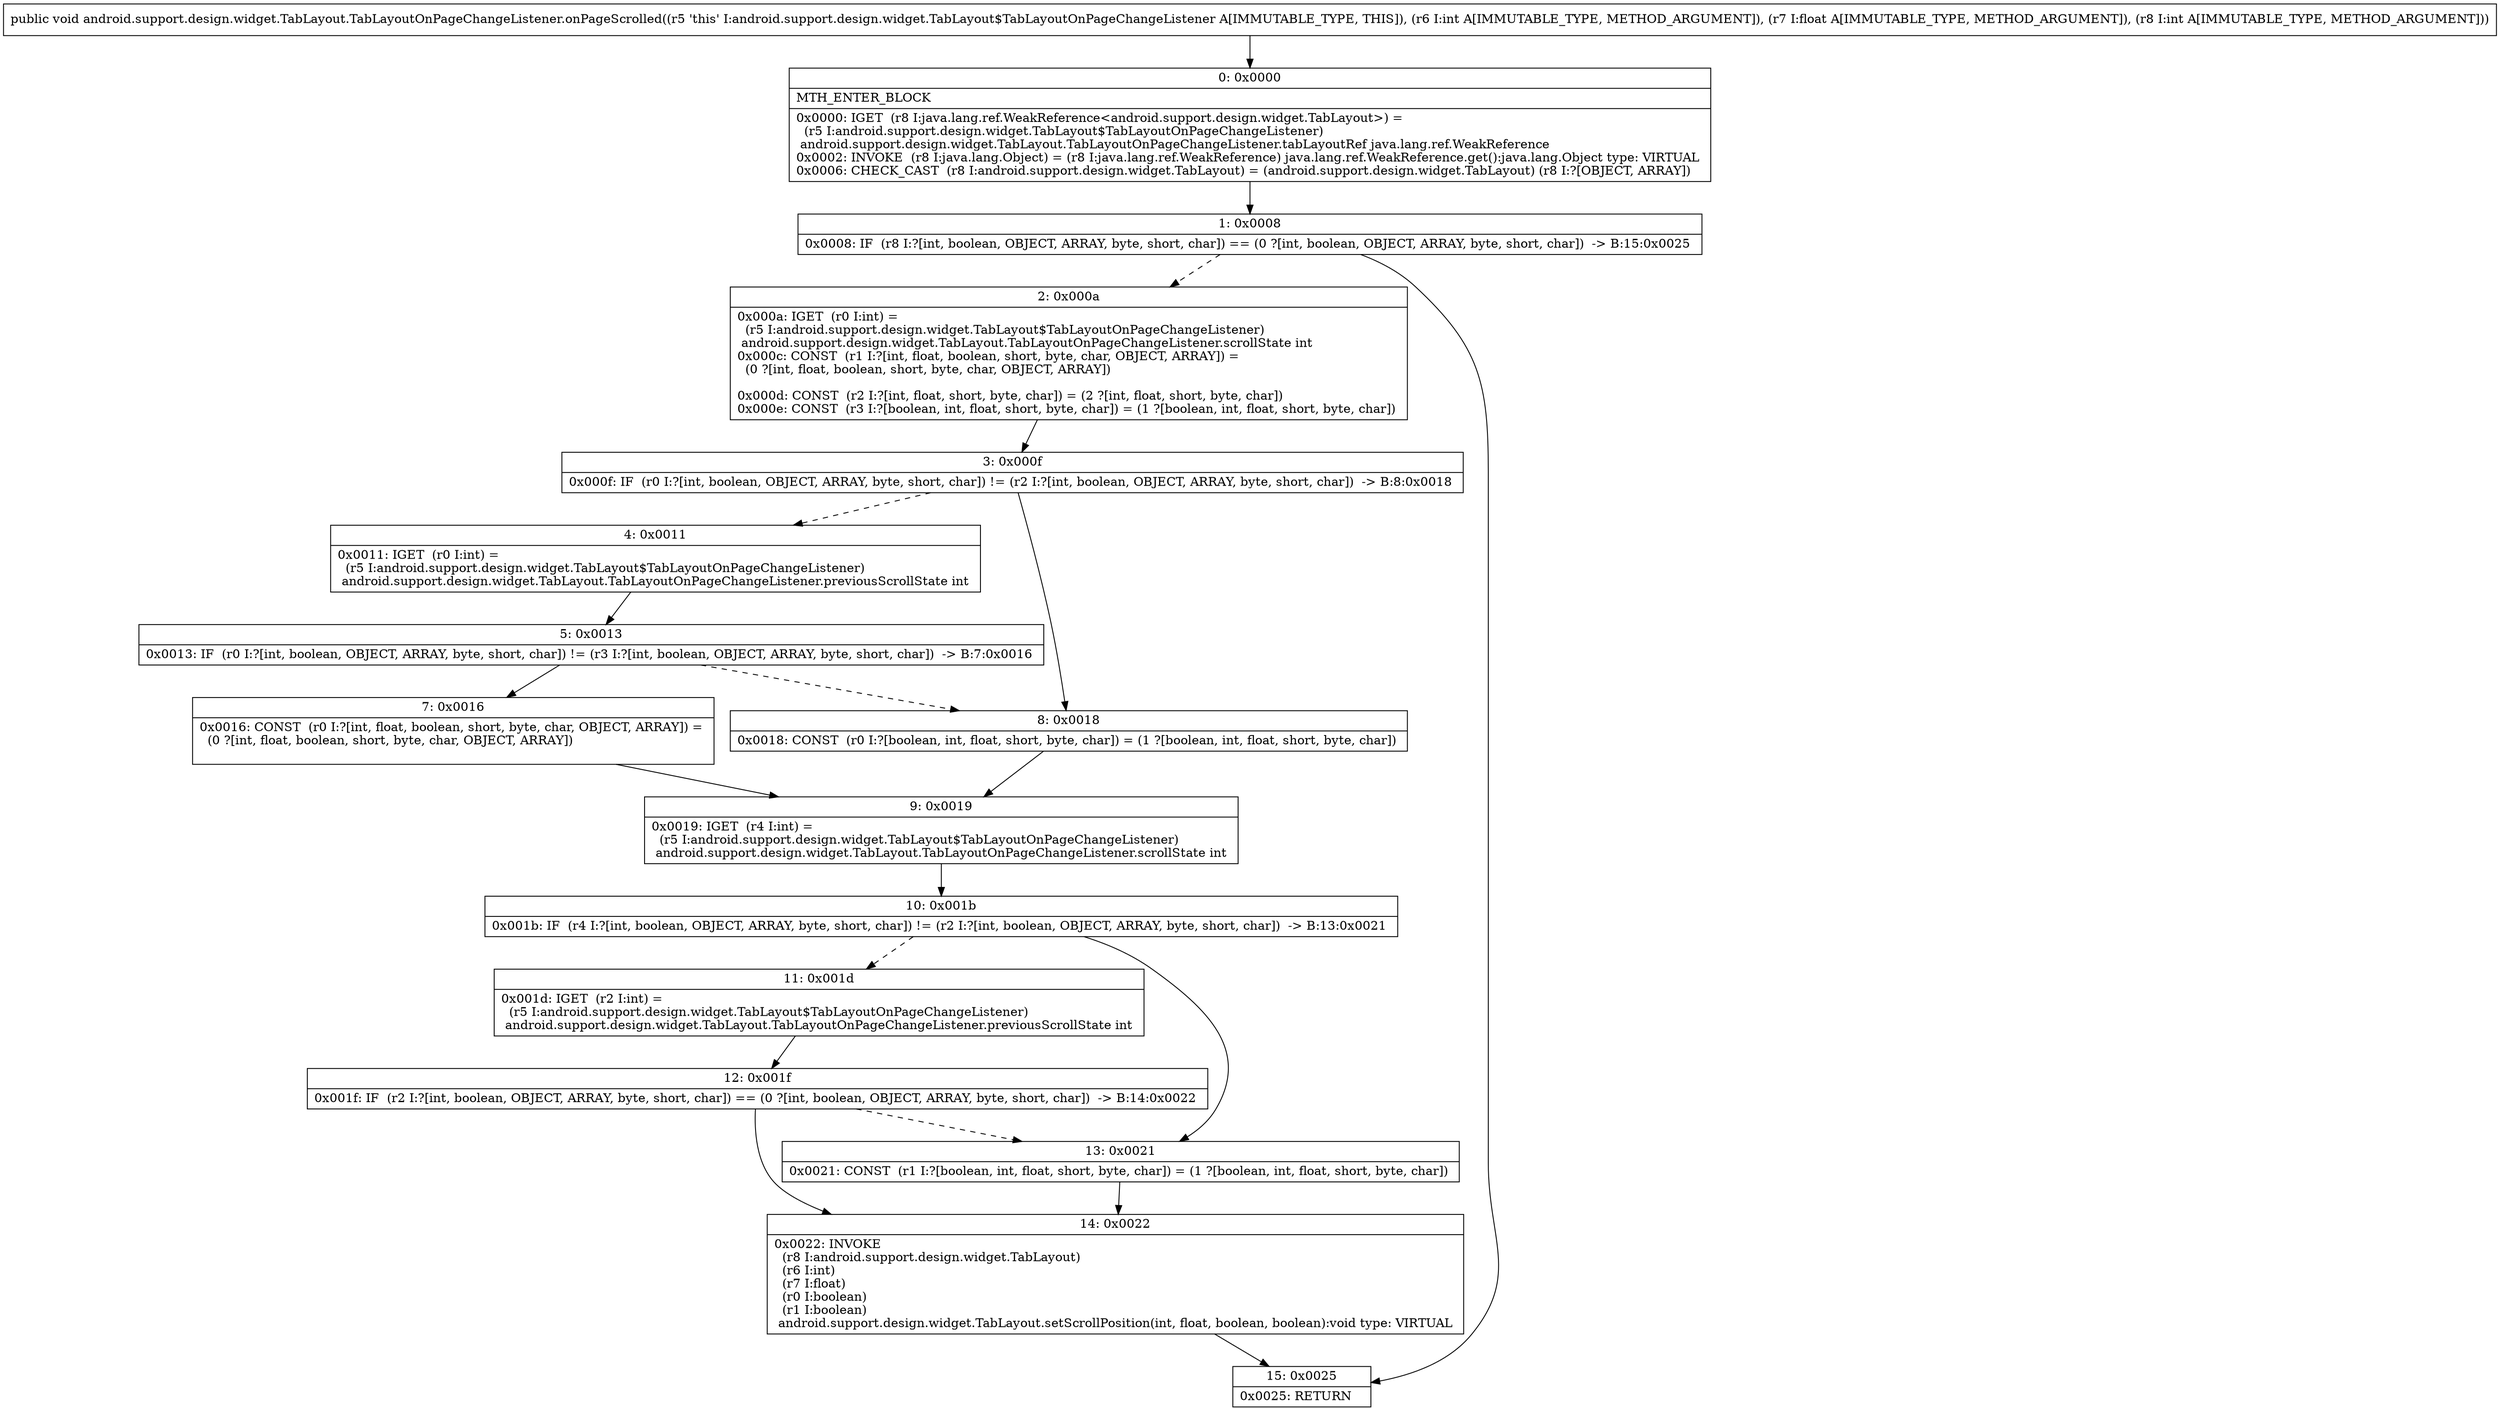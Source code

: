 digraph "CFG forandroid.support.design.widget.TabLayout.TabLayoutOnPageChangeListener.onPageScrolled(IFI)V" {
Node_0 [shape=record,label="{0\:\ 0x0000|MTH_ENTER_BLOCK\l|0x0000: IGET  (r8 I:java.lang.ref.WeakReference\<android.support.design.widget.TabLayout\>) = \l  (r5 I:android.support.design.widget.TabLayout$TabLayoutOnPageChangeListener)\l android.support.design.widget.TabLayout.TabLayoutOnPageChangeListener.tabLayoutRef java.lang.ref.WeakReference \l0x0002: INVOKE  (r8 I:java.lang.Object) = (r8 I:java.lang.ref.WeakReference) java.lang.ref.WeakReference.get():java.lang.Object type: VIRTUAL \l0x0006: CHECK_CAST  (r8 I:android.support.design.widget.TabLayout) = (android.support.design.widget.TabLayout) (r8 I:?[OBJECT, ARRAY]) \l}"];
Node_1 [shape=record,label="{1\:\ 0x0008|0x0008: IF  (r8 I:?[int, boolean, OBJECT, ARRAY, byte, short, char]) == (0 ?[int, boolean, OBJECT, ARRAY, byte, short, char])  \-\> B:15:0x0025 \l}"];
Node_2 [shape=record,label="{2\:\ 0x000a|0x000a: IGET  (r0 I:int) = \l  (r5 I:android.support.design.widget.TabLayout$TabLayoutOnPageChangeListener)\l android.support.design.widget.TabLayout.TabLayoutOnPageChangeListener.scrollState int \l0x000c: CONST  (r1 I:?[int, float, boolean, short, byte, char, OBJECT, ARRAY]) = \l  (0 ?[int, float, boolean, short, byte, char, OBJECT, ARRAY])\l \l0x000d: CONST  (r2 I:?[int, float, short, byte, char]) = (2 ?[int, float, short, byte, char]) \l0x000e: CONST  (r3 I:?[boolean, int, float, short, byte, char]) = (1 ?[boolean, int, float, short, byte, char]) \l}"];
Node_3 [shape=record,label="{3\:\ 0x000f|0x000f: IF  (r0 I:?[int, boolean, OBJECT, ARRAY, byte, short, char]) != (r2 I:?[int, boolean, OBJECT, ARRAY, byte, short, char])  \-\> B:8:0x0018 \l}"];
Node_4 [shape=record,label="{4\:\ 0x0011|0x0011: IGET  (r0 I:int) = \l  (r5 I:android.support.design.widget.TabLayout$TabLayoutOnPageChangeListener)\l android.support.design.widget.TabLayout.TabLayoutOnPageChangeListener.previousScrollState int \l}"];
Node_5 [shape=record,label="{5\:\ 0x0013|0x0013: IF  (r0 I:?[int, boolean, OBJECT, ARRAY, byte, short, char]) != (r3 I:?[int, boolean, OBJECT, ARRAY, byte, short, char])  \-\> B:7:0x0016 \l}"];
Node_7 [shape=record,label="{7\:\ 0x0016|0x0016: CONST  (r0 I:?[int, float, boolean, short, byte, char, OBJECT, ARRAY]) = \l  (0 ?[int, float, boolean, short, byte, char, OBJECT, ARRAY])\l \l}"];
Node_8 [shape=record,label="{8\:\ 0x0018|0x0018: CONST  (r0 I:?[boolean, int, float, short, byte, char]) = (1 ?[boolean, int, float, short, byte, char]) \l}"];
Node_9 [shape=record,label="{9\:\ 0x0019|0x0019: IGET  (r4 I:int) = \l  (r5 I:android.support.design.widget.TabLayout$TabLayoutOnPageChangeListener)\l android.support.design.widget.TabLayout.TabLayoutOnPageChangeListener.scrollState int \l}"];
Node_10 [shape=record,label="{10\:\ 0x001b|0x001b: IF  (r4 I:?[int, boolean, OBJECT, ARRAY, byte, short, char]) != (r2 I:?[int, boolean, OBJECT, ARRAY, byte, short, char])  \-\> B:13:0x0021 \l}"];
Node_11 [shape=record,label="{11\:\ 0x001d|0x001d: IGET  (r2 I:int) = \l  (r5 I:android.support.design.widget.TabLayout$TabLayoutOnPageChangeListener)\l android.support.design.widget.TabLayout.TabLayoutOnPageChangeListener.previousScrollState int \l}"];
Node_12 [shape=record,label="{12\:\ 0x001f|0x001f: IF  (r2 I:?[int, boolean, OBJECT, ARRAY, byte, short, char]) == (0 ?[int, boolean, OBJECT, ARRAY, byte, short, char])  \-\> B:14:0x0022 \l}"];
Node_13 [shape=record,label="{13\:\ 0x0021|0x0021: CONST  (r1 I:?[boolean, int, float, short, byte, char]) = (1 ?[boolean, int, float, short, byte, char]) \l}"];
Node_14 [shape=record,label="{14\:\ 0x0022|0x0022: INVOKE  \l  (r8 I:android.support.design.widget.TabLayout)\l  (r6 I:int)\l  (r7 I:float)\l  (r0 I:boolean)\l  (r1 I:boolean)\l android.support.design.widget.TabLayout.setScrollPosition(int, float, boolean, boolean):void type: VIRTUAL \l}"];
Node_15 [shape=record,label="{15\:\ 0x0025|0x0025: RETURN   \l}"];
MethodNode[shape=record,label="{public void android.support.design.widget.TabLayout.TabLayoutOnPageChangeListener.onPageScrolled((r5 'this' I:android.support.design.widget.TabLayout$TabLayoutOnPageChangeListener A[IMMUTABLE_TYPE, THIS]), (r6 I:int A[IMMUTABLE_TYPE, METHOD_ARGUMENT]), (r7 I:float A[IMMUTABLE_TYPE, METHOD_ARGUMENT]), (r8 I:int A[IMMUTABLE_TYPE, METHOD_ARGUMENT])) }"];
MethodNode -> Node_0;
Node_0 -> Node_1;
Node_1 -> Node_2[style=dashed];
Node_1 -> Node_15;
Node_2 -> Node_3;
Node_3 -> Node_4[style=dashed];
Node_3 -> Node_8;
Node_4 -> Node_5;
Node_5 -> Node_7;
Node_5 -> Node_8[style=dashed];
Node_7 -> Node_9;
Node_8 -> Node_9;
Node_9 -> Node_10;
Node_10 -> Node_11[style=dashed];
Node_10 -> Node_13;
Node_11 -> Node_12;
Node_12 -> Node_13[style=dashed];
Node_12 -> Node_14;
Node_13 -> Node_14;
Node_14 -> Node_15;
}

